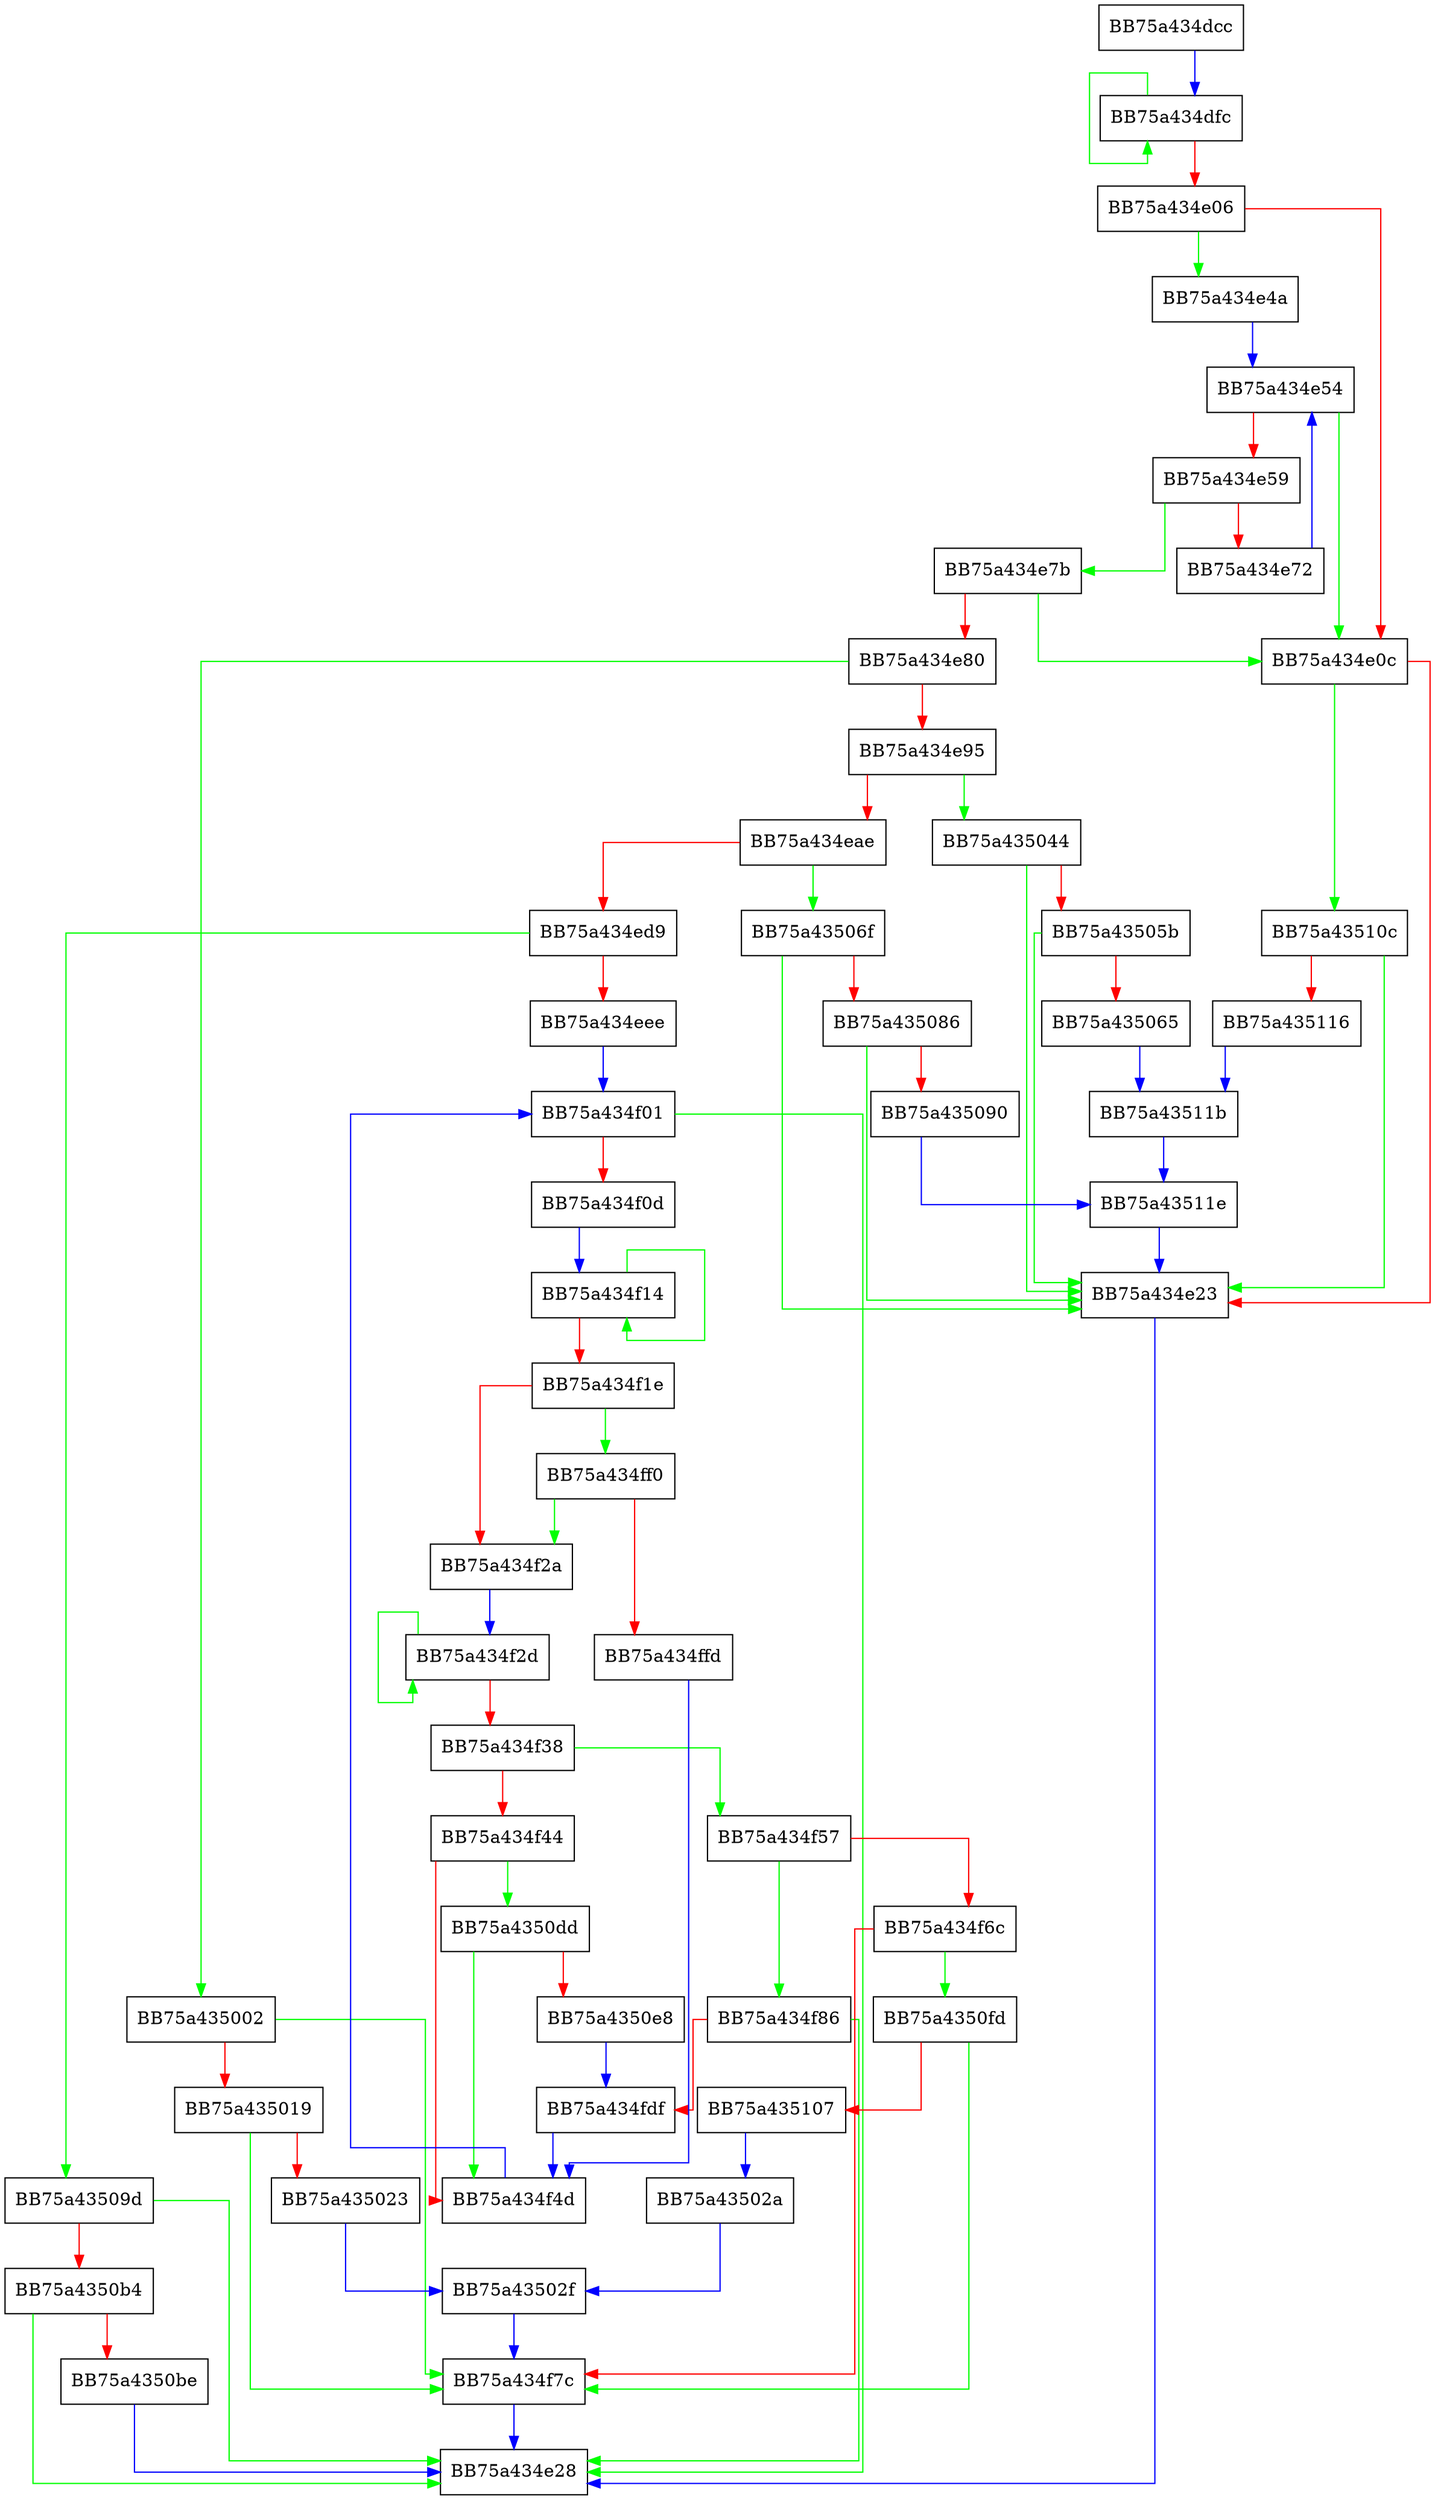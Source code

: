 digraph ComparePathWithVolumeMap {
  node [shape="box"];
  graph [splines=ortho];
  BB75a434dcc -> BB75a434dfc [color="blue"];
  BB75a434dfc -> BB75a434dfc [color="green"];
  BB75a434dfc -> BB75a434e06 [color="red"];
  BB75a434e06 -> BB75a434e4a [color="green"];
  BB75a434e06 -> BB75a434e0c [color="red"];
  BB75a434e0c -> BB75a43510c [color="green"];
  BB75a434e0c -> BB75a434e23 [color="red"];
  BB75a434e23 -> BB75a434e28 [color="blue"];
  BB75a434e4a -> BB75a434e54 [color="blue"];
  BB75a434e54 -> BB75a434e0c [color="green"];
  BB75a434e54 -> BB75a434e59 [color="red"];
  BB75a434e59 -> BB75a434e7b [color="green"];
  BB75a434e59 -> BB75a434e72 [color="red"];
  BB75a434e72 -> BB75a434e54 [color="blue"];
  BB75a434e7b -> BB75a434e0c [color="green"];
  BB75a434e7b -> BB75a434e80 [color="red"];
  BB75a434e80 -> BB75a435002 [color="green"];
  BB75a434e80 -> BB75a434e95 [color="red"];
  BB75a434e95 -> BB75a435044 [color="green"];
  BB75a434e95 -> BB75a434eae [color="red"];
  BB75a434eae -> BB75a43506f [color="green"];
  BB75a434eae -> BB75a434ed9 [color="red"];
  BB75a434ed9 -> BB75a43509d [color="green"];
  BB75a434ed9 -> BB75a434eee [color="red"];
  BB75a434eee -> BB75a434f01 [color="blue"];
  BB75a434f01 -> BB75a434e28 [color="green"];
  BB75a434f01 -> BB75a434f0d [color="red"];
  BB75a434f0d -> BB75a434f14 [color="blue"];
  BB75a434f14 -> BB75a434f14 [color="green"];
  BB75a434f14 -> BB75a434f1e [color="red"];
  BB75a434f1e -> BB75a434ff0 [color="green"];
  BB75a434f1e -> BB75a434f2a [color="red"];
  BB75a434f2a -> BB75a434f2d [color="blue"];
  BB75a434f2d -> BB75a434f2d [color="green"];
  BB75a434f2d -> BB75a434f38 [color="red"];
  BB75a434f38 -> BB75a434f57 [color="green"];
  BB75a434f38 -> BB75a434f44 [color="red"];
  BB75a434f44 -> BB75a4350dd [color="green"];
  BB75a434f44 -> BB75a434f4d [color="red"];
  BB75a434f4d -> BB75a434f01 [color="blue"];
  BB75a434f57 -> BB75a434f86 [color="green"];
  BB75a434f57 -> BB75a434f6c [color="red"];
  BB75a434f6c -> BB75a4350fd [color="green"];
  BB75a434f6c -> BB75a434f7c [color="red"];
  BB75a434f7c -> BB75a434e28 [color="blue"];
  BB75a434f86 -> BB75a434e28 [color="green"];
  BB75a434f86 -> BB75a434fdf [color="red"];
  BB75a434fdf -> BB75a434f4d [color="blue"];
  BB75a434ff0 -> BB75a434f2a [color="green"];
  BB75a434ff0 -> BB75a434ffd [color="red"];
  BB75a434ffd -> BB75a434f4d [color="blue"];
  BB75a435002 -> BB75a434f7c [color="green"];
  BB75a435002 -> BB75a435019 [color="red"];
  BB75a435019 -> BB75a434f7c [color="green"];
  BB75a435019 -> BB75a435023 [color="red"];
  BB75a435023 -> BB75a43502f [color="blue"];
  BB75a43502a -> BB75a43502f [color="blue"];
  BB75a43502f -> BB75a434f7c [color="blue"];
  BB75a435044 -> BB75a434e23 [color="green"];
  BB75a435044 -> BB75a43505b [color="red"];
  BB75a43505b -> BB75a434e23 [color="green"];
  BB75a43505b -> BB75a435065 [color="red"];
  BB75a435065 -> BB75a43511b [color="blue"];
  BB75a43506f -> BB75a434e23 [color="green"];
  BB75a43506f -> BB75a435086 [color="red"];
  BB75a435086 -> BB75a434e23 [color="green"];
  BB75a435086 -> BB75a435090 [color="red"];
  BB75a435090 -> BB75a43511e [color="blue"];
  BB75a43509d -> BB75a434e28 [color="green"];
  BB75a43509d -> BB75a4350b4 [color="red"];
  BB75a4350b4 -> BB75a434e28 [color="green"];
  BB75a4350b4 -> BB75a4350be [color="red"];
  BB75a4350be -> BB75a434e28 [color="blue"];
  BB75a4350dd -> BB75a434f4d [color="green"];
  BB75a4350dd -> BB75a4350e8 [color="red"];
  BB75a4350e8 -> BB75a434fdf [color="blue"];
  BB75a4350fd -> BB75a434f7c [color="green"];
  BB75a4350fd -> BB75a435107 [color="red"];
  BB75a435107 -> BB75a43502a [color="blue"];
  BB75a43510c -> BB75a434e23 [color="green"];
  BB75a43510c -> BB75a435116 [color="red"];
  BB75a435116 -> BB75a43511b [color="blue"];
  BB75a43511b -> BB75a43511e [color="blue"];
  BB75a43511e -> BB75a434e23 [color="blue"];
}